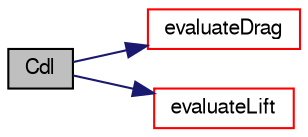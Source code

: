 digraph "Cdl"
{
  bgcolor="transparent";
  edge [fontname="FreeSans",fontsize="10",labelfontname="FreeSans",labelfontsize="10"];
  node [fontname="FreeSans",fontsize="10",shape=record];
  rankdir="LR";
  Node1 [label="Cdl",height=0.2,width=0.4,color="black", fillcolor="grey75", style="filled" fontcolor="black"];
  Node1 -> Node2 [color="midnightblue",fontsize="10",style="solid",fontname="FreeSans"];
  Node2 [label="evaluateDrag",height=0.2,width=0.4,color="red",URL="$a02210.html#a038b825c23f2f851c33bc60800c7d844",tooltip="Drag. "];
  Node1 -> Node3 [color="midnightblue",fontsize="10",style="solid",fontname="FreeSans"];
  Node3 [label="evaluateLift",height=0.2,width=0.4,color="red",URL="$a02210.html#abe1a534cf65b05457b57512478f0931f",tooltip="Lift. "];
}
